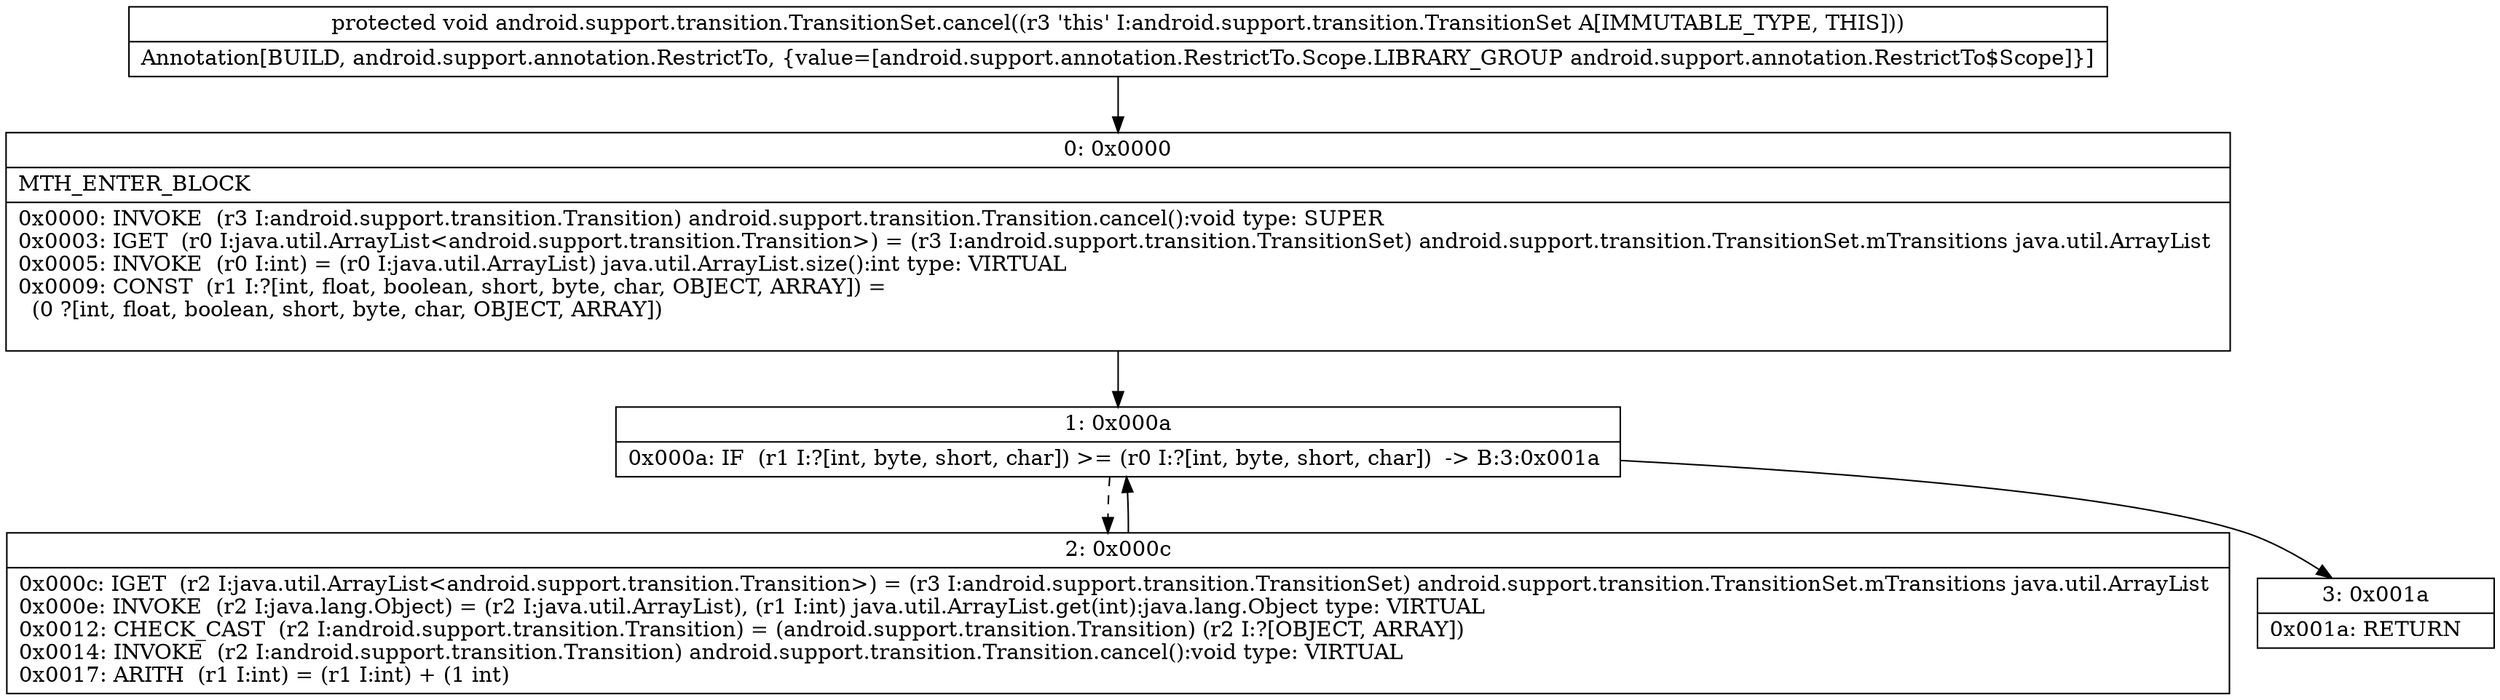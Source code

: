 digraph "CFG forandroid.support.transition.TransitionSet.cancel()V" {
Node_0 [shape=record,label="{0\:\ 0x0000|MTH_ENTER_BLOCK\l|0x0000: INVOKE  (r3 I:android.support.transition.Transition) android.support.transition.Transition.cancel():void type: SUPER \l0x0003: IGET  (r0 I:java.util.ArrayList\<android.support.transition.Transition\>) = (r3 I:android.support.transition.TransitionSet) android.support.transition.TransitionSet.mTransitions java.util.ArrayList \l0x0005: INVOKE  (r0 I:int) = (r0 I:java.util.ArrayList) java.util.ArrayList.size():int type: VIRTUAL \l0x0009: CONST  (r1 I:?[int, float, boolean, short, byte, char, OBJECT, ARRAY]) = \l  (0 ?[int, float, boolean, short, byte, char, OBJECT, ARRAY])\l \l}"];
Node_1 [shape=record,label="{1\:\ 0x000a|0x000a: IF  (r1 I:?[int, byte, short, char]) \>= (r0 I:?[int, byte, short, char])  \-\> B:3:0x001a \l}"];
Node_2 [shape=record,label="{2\:\ 0x000c|0x000c: IGET  (r2 I:java.util.ArrayList\<android.support.transition.Transition\>) = (r3 I:android.support.transition.TransitionSet) android.support.transition.TransitionSet.mTransitions java.util.ArrayList \l0x000e: INVOKE  (r2 I:java.lang.Object) = (r2 I:java.util.ArrayList), (r1 I:int) java.util.ArrayList.get(int):java.lang.Object type: VIRTUAL \l0x0012: CHECK_CAST  (r2 I:android.support.transition.Transition) = (android.support.transition.Transition) (r2 I:?[OBJECT, ARRAY]) \l0x0014: INVOKE  (r2 I:android.support.transition.Transition) android.support.transition.Transition.cancel():void type: VIRTUAL \l0x0017: ARITH  (r1 I:int) = (r1 I:int) + (1 int) \l}"];
Node_3 [shape=record,label="{3\:\ 0x001a|0x001a: RETURN   \l}"];
MethodNode[shape=record,label="{protected void android.support.transition.TransitionSet.cancel((r3 'this' I:android.support.transition.TransitionSet A[IMMUTABLE_TYPE, THIS]))  | Annotation[BUILD, android.support.annotation.RestrictTo, \{value=[android.support.annotation.RestrictTo.Scope.LIBRARY_GROUP android.support.annotation.RestrictTo$Scope]\}]\l}"];
MethodNode -> Node_0;
Node_0 -> Node_1;
Node_1 -> Node_2[style=dashed];
Node_1 -> Node_3;
Node_2 -> Node_1;
}

